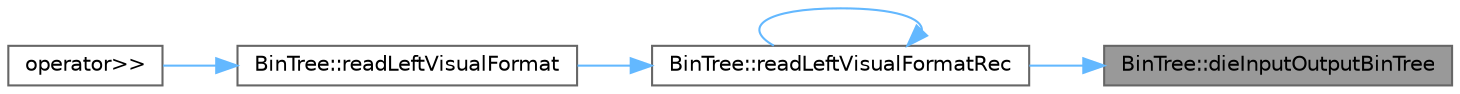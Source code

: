 digraph "BinTree::dieInputOutputBinTree"
{
 // LATEX_PDF_SIZE
  bgcolor="transparent";
  edge [fontname=Helvetica,fontsize=10,labelfontname=Helvetica,labelfontsize=10];
  node [fontname=Helvetica,fontsize=10,shape=box,height=0.2,width=0.4];
  rankdir="RL";
  Node1 [id="Node000001",label="BinTree::dieInputOutputBinTree",height=0.2,width=0.4,color="gray40", fillcolor="grey60", style="filled", fontcolor="black",tooltip=" "];
  Node1 -> Node2 [id="edge1_Node000001_Node000002",dir="back",color="steelblue1",style="solid",tooltip=" "];
  Node2 [id="Node000002",label="BinTree::readLeftVisualFormatRec",height=0.2,width=0.4,color="grey40", fillcolor="white", style="filled",URL="$classBinTree.html#aab931f3f821cd0fecfecbdbc0189b07f",tooltip=" "];
  Node2 -> Node3 [id="edge2_Node000002_Node000003",dir="back",color="steelblue1",style="solid",tooltip=" "];
  Node3 [id="Node000003",label="BinTree::readLeftVisualFormat",height=0.2,width=0.4,color="grey40", fillcolor="white", style="filled",URL="$classBinTree.html#a949d0e1e1dec894604163f0248189e6b",tooltip=" "];
  Node3 -> Node4 [id="edge3_Node000003_Node000004",dir="back",color="steelblue1",style="solid",tooltip=" "];
  Node4 [id="Node000004",label="operator\>\>",height=0.2,width=0.4,color="grey40", fillcolor="white", style="filled",URL="$BinTree_8hh.html#a65e9c70c68f0acb4b776c9083dc9c22e",tooltip=" "];
  Node2 -> Node2 [id="edge4_Node000002_Node000002",dir="back",color="steelblue1",style="solid",tooltip=" "];
}
